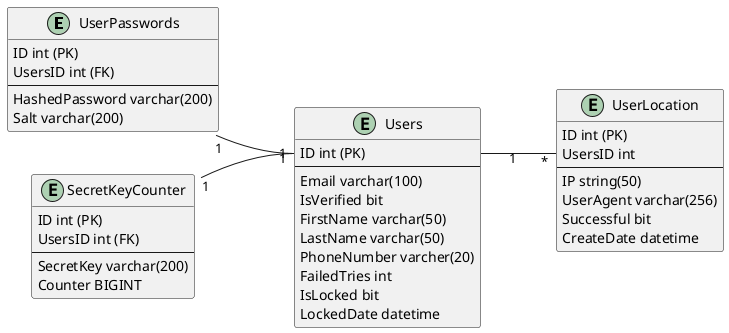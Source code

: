 @startuml ERD
left to right direction

entity "UserPasswords" as up{
    ID int (PK)
    UsersID int (FK)
    --
    HashedPassword varchar(200)
    Salt varchar(200)
}

entity "SecretKeyCounter" as sk {
    ID int (PK)
    UsersID int (FK)
    --
    SecretKey varchar(200)
    Counter BIGINT
}

entity Users {
    ID int (PK)
    --
    Email varchar(100)
    IsVerified bit
    FirstName varchar(50)
    LastName varchar(50)
    PhoneNumber varcher(20)
    FailedTries int
    IsLocked bit
    LockedDate datetime
}
entity "UserLocation" as vul {
    ID int (PK)
    UsersID int
    --
    IP string(50)
    UserAgent varchar(256)
    Successful bit
    CreateDate datetime
}

Users::ID"      1" -- "*"vul::UsersID

up::UserID"1" -- "1"Users::ID

sk::UserID"1" -- "1"Users::ID


@enduml